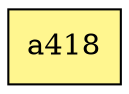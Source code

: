 digraph G {
rankdir=BT;ranksep="2.0";
"a418" [shape=record,fillcolor=khaki1,style=filled,label="{a418}"];
}